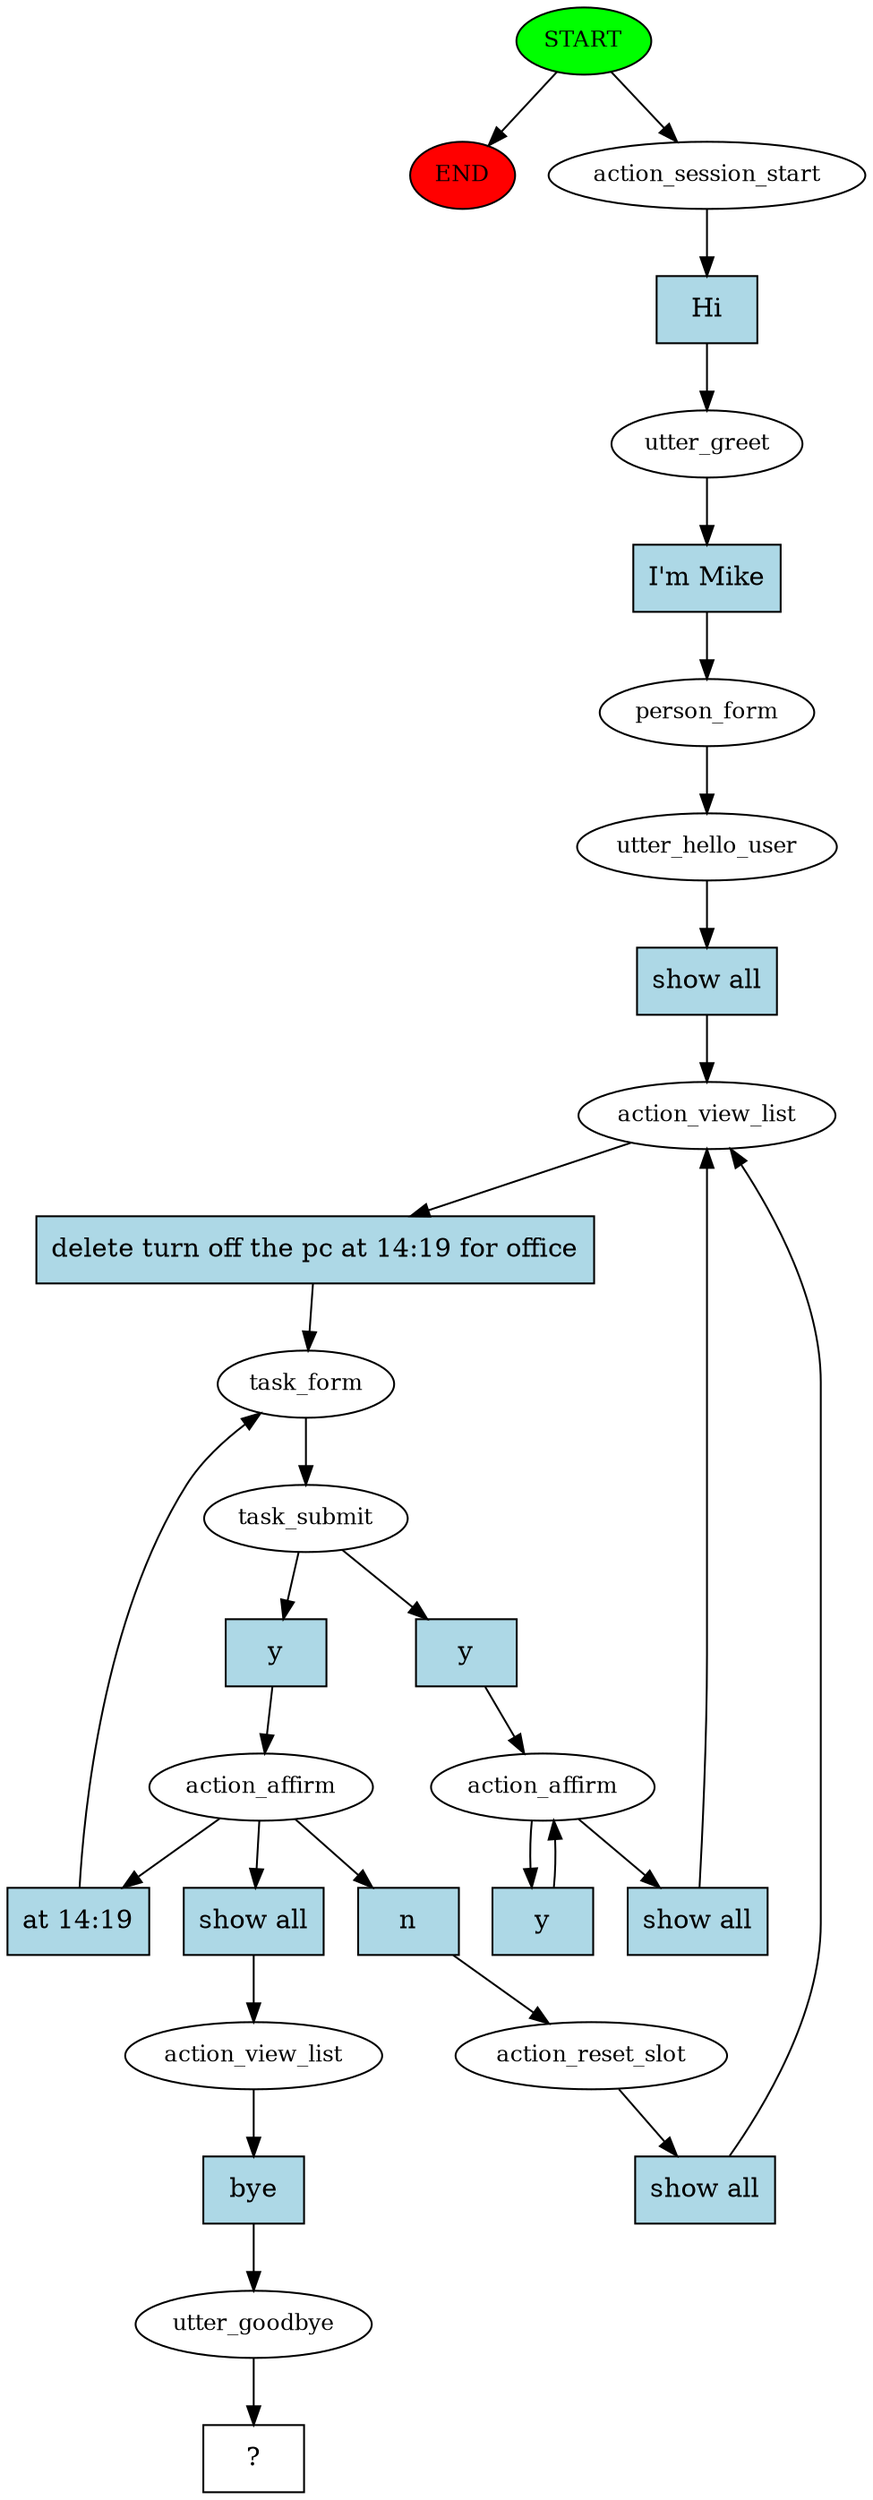 digraph  {
0 [class="start active", fillcolor=green, fontsize=12, label=START, style=filled];
"-1" [class=end, fillcolor=red, fontsize=12, label=END, style=filled];
1 [class=active, fontsize=12, label=action_session_start];
2 [class=active, fontsize=12, label=utter_greet];
3 [class=active, fontsize=12, label=person_form];
4 [class=active, fontsize=12, label=utter_hello_user];
5 [class=active, fontsize=12, label=action_view_list];
6 [class=active, fontsize=12, label=task_form];
7 [class=active, fontsize=12, label=task_submit];
8 [class=active, fontsize=12, label=action_affirm];
13 [class=active, fontsize=12, label=action_affirm];
17 [class=active, fontsize=12, label=action_reset_slot];
22 [class=active, fontsize=12, label=action_view_list];
23 [class=active, fontsize=12, label=utter_goodbye];
24 [class="intent dashed active", label="  ?  ", shape=rect];
25 [class="intent active", fillcolor=lightblue, label=Hi, shape=rect, style=filled];
26 [class="intent active", fillcolor=lightblue, label="I'm Mike", shape=rect, style=filled];
27 [class="intent active", fillcolor=lightblue, label="show all", shape=rect, style=filled];
28 [class="intent active", fillcolor=lightblue, label="delete turn off the pc at 14:19 for office", shape=rect, style=filled];
29 [class="intent active", fillcolor=lightblue, label=y, shape=rect, style=filled];
30 [class="intent active", fillcolor=lightblue, label=y, shape=rect, style=filled];
31 [class="intent active", fillcolor=lightblue, label="show all", shape=rect, style=filled];
32 [class="intent active", fillcolor=lightblue, label=y, shape=rect, style=filled];
33 [class="intent active", fillcolor=lightblue, label="at 14:19", shape=rect, style=filled];
34 [class="intent active", fillcolor=lightblue, label=n, shape=rect, style=filled];
35 [class="intent active", fillcolor=lightblue, label="show all", shape=rect, style=filled];
36 [class="intent active", fillcolor=lightblue, label="show all", shape=rect, style=filled];
37 [class="intent active", fillcolor=lightblue, label=bye, shape=rect, style=filled];
0 -> "-1"  [class="", key=NONE, label=""];
0 -> 1  [class=active, key=NONE, label=""];
1 -> 25  [class=active, key=0];
2 -> 26  [class=active, key=0];
3 -> 4  [class=active, key=NONE, label=""];
4 -> 27  [class=active, key=0];
5 -> 28  [class=active, key=0];
6 -> 7  [class=active, key=NONE, label=""];
7 -> 29  [class=active, key=0];
7 -> 30  [class=active, key=0];
8 -> 31  [class=active, key=0];
8 -> 32  [class=active, key=0];
13 -> 33  [class=active, key=0];
13 -> 34  [class=active, key=0];
13 -> 35  [class=active, key=0];
17 -> 36  [class=active, key=0];
22 -> 37  [class=active, key=0];
23 -> 24  [class=active, key=NONE, label=""];
25 -> 2  [class=active, key=0];
26 -> 3  [class=active, key=0];
27 -> 5  [class=active, key=0];
28 -> 6  [class=active, key=0];
29 -> 8  [class=active, key=0];
30 -> 13  [class=active, key=0];
31 -> 5  [class=active, key=0];
32 -> 8  [class=active, key=0];
33 -> 6  [class=active, key=0];
34 -> 17  [class=active, key=0];
35 -> 22  [class=active, key=0];
36 -> 5  [class=active, key=0];
37 -> 23  [class=active, key=0];
}
